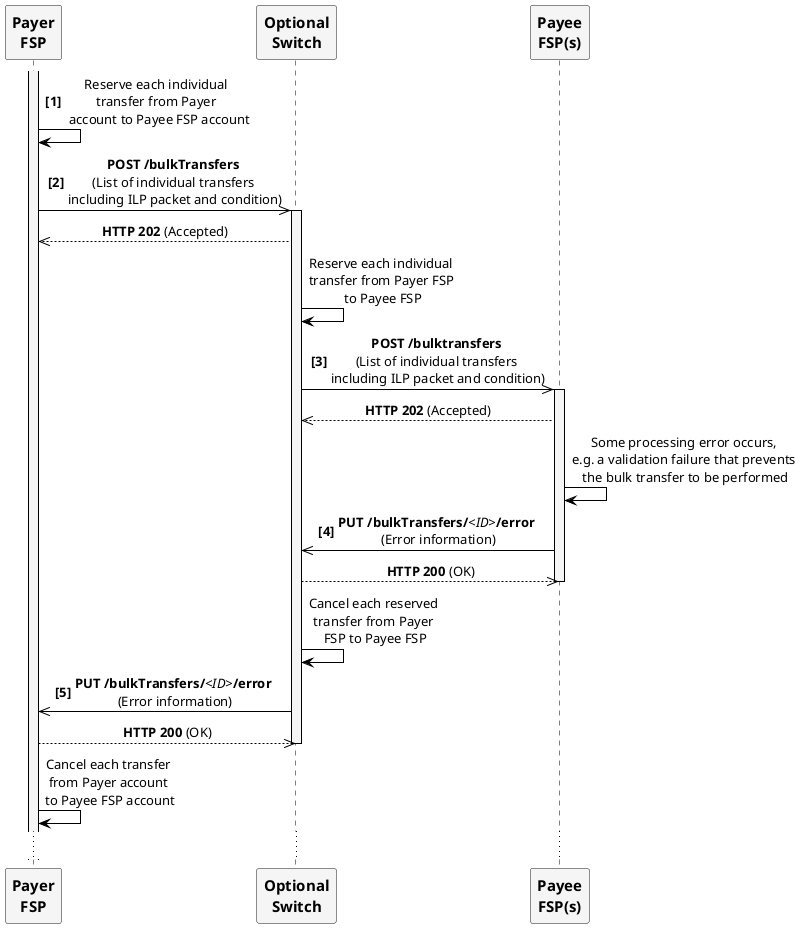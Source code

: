 /'*****
License
--------------
Copyright © 2017 Bill & Melinda Gates Foundation
The Mojaloop files are made available by the Bill & Melinda Gates Foundation under the Apache License, Version 2.0 (the "License") and you may not use these files except in compliance with the License. You may obtain a copy of the License at
http://www.apache.org/licenses/LICENSE-2.0
Unless required by applicable law or agreed to in writing, the Mojaloop files are distributed on an "AS IS" BASIS, WITHOUT WARRANTIES OR CONDITIONS OF ANY KIND, either express or implied. See the License for the specific language governing permissions and limitations under the License.
Contributors
--------------
This is the official list of the Mojaloop project contributors for this file.
Names of the original copyright holders (individuals or organizations)
should be listed with a '*' in the first column. People who have
contributed from an organization can be listed under the organization
that actually holds the copyright for their contributions (see the
Gates Foundation organization for an example). Those individuals should have
their names indented and be marked with a '-'. Email address can be added
optionally within square brackets <email>.
* Gates Foundation
- Name Surname <name.surname@gatesfoundation.com>

* Henk Kodde <henk.kodde@modusbox.com>
--------------
******'/

@startuml

' declaring skinparam
skinparam sequenceMessageAlign center
skinparam shadowing false
skinparam defaultFontName Arial
skinparam monochrome true
skinparam SequenceLifeLineBackgroundColor WhiteSmoke
skinparam SequenceLifeLineBorderColor Black
skinparam ActorFontStyle Bold
skinparam ActorFontSize 15
skinparam ParticipantFontStyle Bold
skinparam ParticipantFontSize 15
skinparam ParticipantBackgroundColor WhiteSmoke
skinparam ArrowColor Black

' declare title
' title Handling of error callback from API Service /bulkTransfers

' Actor Keys:
' participant - FSP(Payer/Payee) and Switch


' declare actors
participant "Payer\nFSP" as PayerFSP
participant "Optional\nSwitch" as Switch
participant "Payee\nFSP(s)" as PayeeFSP

' start flow
autonumber 1 1 "<b>[0]"
activate PayerFSP
PayerFSP -> PayerFSP: Reserve each individual \ntransfer from Payer \n account to Payee FSP account
PayerFSP ->> Switch: **POST /bulkTransfers** \n(List of individual transfers \nincluding ILP packet and condition)
activate Switch
autonumber stop
PayerFSP <<-- Switch: **HTTP 202** (Accepted)
Switch -> Switch: Reserve each individual \ntransfer from Payer FSP \nto Payee FSP
autonumber resume
Switch ->> PayeeFSP: **POST /bulktransfers** \n(List of individual transfers \nincluding ILP packet and condition)
activate PayeeFSP
autonumber stop
Switch <<-- PayeeFSP: **HTTP 202** (Accepted)
PayeeFSP -> PayeeFSP: Some processing error occurs, \ne.g. a validation failure that prevents \nthe bulk transfer to be performed
autonumber resume
Switch <<- PayeeFSP: **PUT /bulkTransfers/**<i><ID></i>**/error** \n(Error information)
autonumber stop
Switch -->> PayeeFSP: **HTTP 200** (OK)
deactivate PayeeFSP
Switch -> Switch: Cancel each reserved \ntransfer from Payer \nFSP to Payee FSP
autonumber resume
PayerFSP <<- Switch: **PUT /bulkTransfers/**<i><ID></i>**/error** \n(Error information)
autonumber stop
PayerFSP -->> Switch: **HTTP 200** (OK)
deactivate Switch
PayerFSP -> PayerFSP: Cancel each transfer \nfrom Payer account \nto Payee FSP account
...
'deactivate PayerFSP

@enduml
